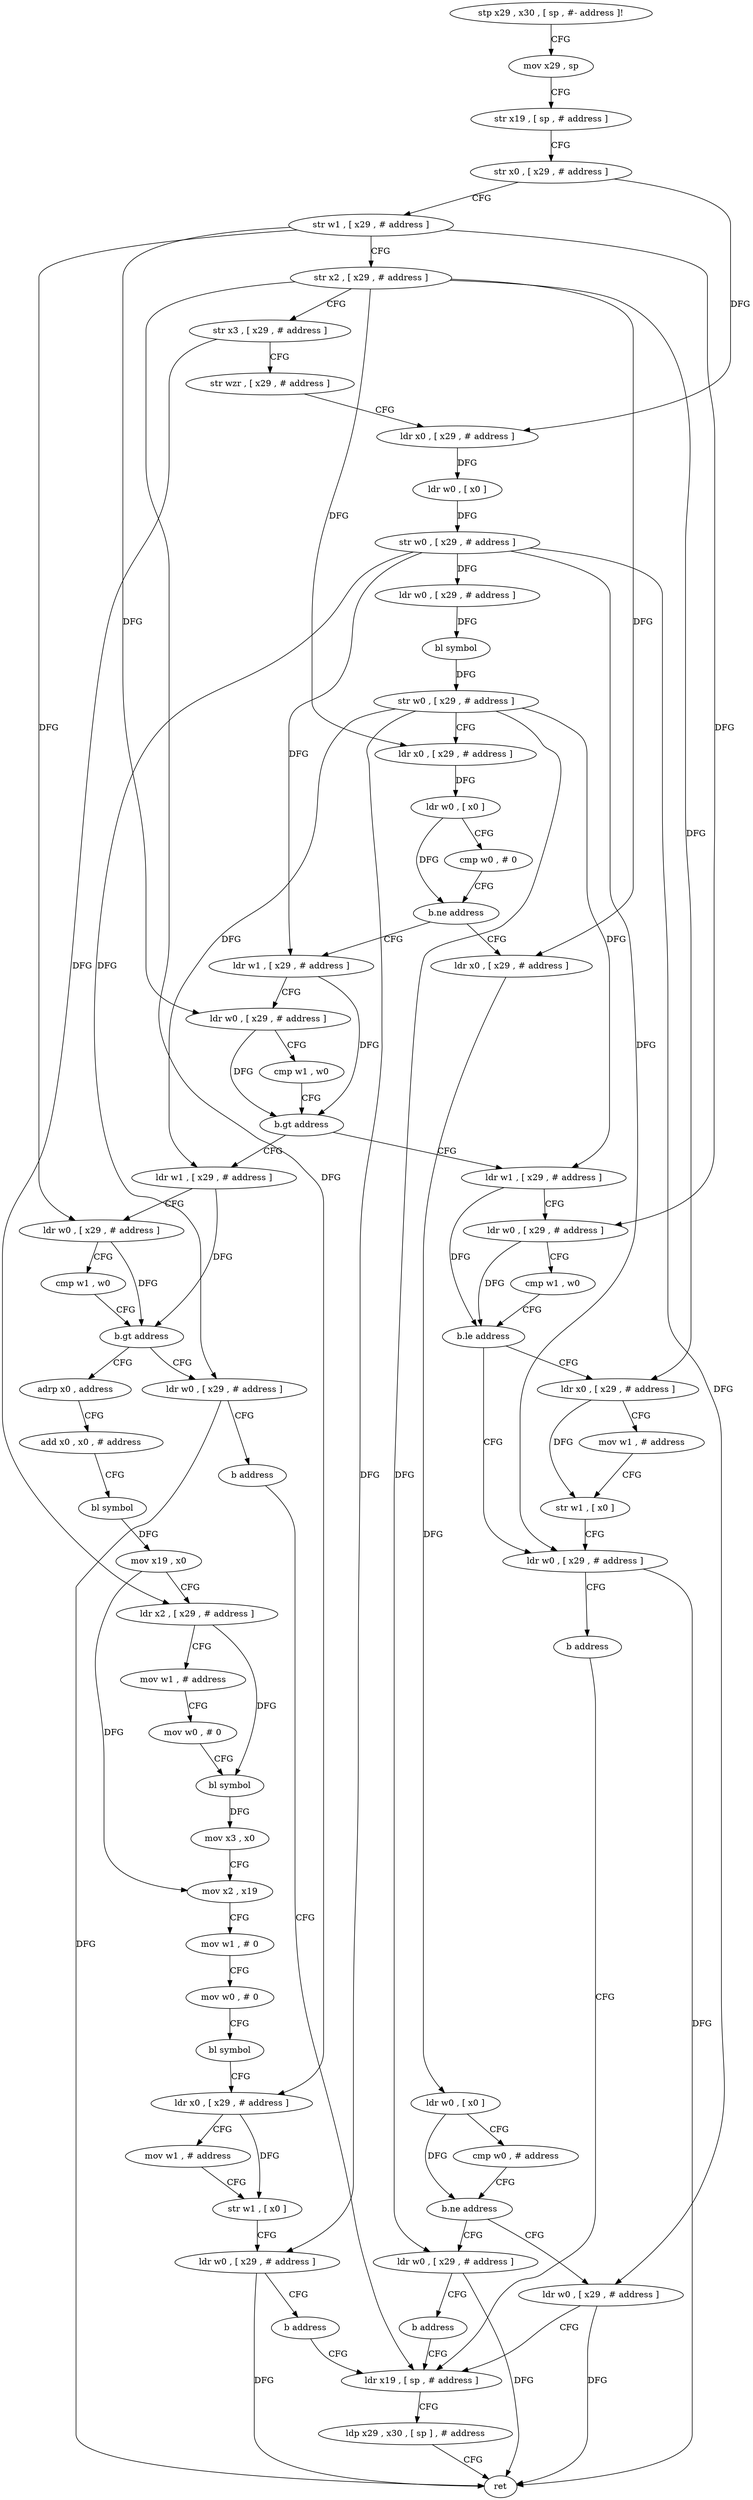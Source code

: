 digraph "func" {
"4216800" [label = "stp x29 , x30 , [ sp , #- address ]!" ]
"4216804" [label = "mov x29 , sp" ]
"4216808" [label = "str x19 , [ sp , # address ]" ]
"4216812" [label = "str x0 , [ x29 , # address ]" ]
"4216816" [label = "str w1 , [ x29 , # address ]" ]
"4216820" [label = "str x2 , [ x29 , # address ]" ]
"4216824" [label = "str x3 , [ x29 , # address ]" ]
"4216828" [label = "str wzr , [ x29 , # address ]" ]
"4216832" [label = "ldr x0 , [ x29 , # address ]" ]
"4216836" [label = "ldr w0 , [ x0 ]" ]
"4216840" [label = "str w0 , [ x29 , # address ]" ]
"4216844" [label = "ldr w0 , [ x29 , # address ]" ]
"4216848" [label = "bl symbol" ]
"4216852" [label = "str w0 , [ x29 , # address ]" ]
"4216856" [label = "ldr x0 , [ x29 , # address ]" ]
"4216860" [label = "ldr w0 , [ x0 ]" ]
"4216864" [label = "cmp w0 , # 0" ]
"4216868" [label = "b.ne address" ]
"4217020" [label = "ldr x0 , [ x29 , # address ]" ]
"4216872" [label = "ldr w1 , [ x29 , # address ]" ]
"4217024" [label = "ldr w0 , [ x0 ]" ]
"4217028" [label = "cmp w0 , # address" ]
"4217032" [label = "b.ne address" ]
"4217044" [label = "ldr w0 , [ x29 , # address ]" ]
"4217036" [label = "ldr w0 , [ x29 , # address ]" ]
"4216876" [label = "ldr w0 , [ x29 , # address ]" ]
"4216880" [label = "cmp w1 , w0" ]
"4216884" [label = "b.gt address" ]
"4216924" [label = "ldr w1 , [ x29 , # address ]" ]
"4216888" [label = "ldr w1 , [ x29 , # address ]" ]
"4217048" [label = "ldr x19 , [ sp , # address ]" ]
"4217040" [label = "b address" ]
"4216928" [label = "ldr w0 , [ x29 , # address ]" ]
"4216932" [label = "cmp w1 , w0" ]
"4216936" [label = "b.gt address" ]
"4217012" [label = "ldr w0 , [ x29 , # address ]" ]
"4216940" [label = "adrp x0 , address" ]
"4216892" [label = "ldr w0 , [ x29 , # address ]" ]
"4216896" [label = "cmp w1 , w0" ]
"4216900" [label = "b.le address" ]
"4216916" [label = "ldr w0 , [ x29 , # address ]" ]
"4216904" [label = "ldr x0 , [ x29 , # address ]" ]
"4217052" [label = "ldp x29 , x30 , [ sp ] , # address" ]
"4217056" [label = "ret" ]
"4217016" [label = "b address" ]
"4216944" [label = "add x0 , x0 , # address" ]
"4216948" [label = "bl symbol" ]
"4216952" [label = "mov x19 , x0" ]
"4216956" [label = "ldr x2 , [ x29 , # address ]" ]
"4216960" [label = "mov w1 , # address" ]
"4216964" [label = "mov w0 , # 0" ]
"4216968" [label = "bl symbol" ]
"4216972" [label = "mov x3 , x0" ]
"4216976" [label = "mov x2 , x19" ]
"4216980" [label = "mov w1 , # 0" ]
"4216984" [label = "mov w0 , # 0" ]
"4216988" [label = "bl symbol" ]
"4216992" [label = "ldr x0 , [ x29 , # address ]" ]
"4216996" [label = "mov w1 , # address" ]
"4217000" [label = "str w1 , [ x0 ]" ]
"4217004" [label = "ldr w0 , [ x29 , # address ]" ]
"4217008" [label = "b address" ]
"4216920" [label = "b address" ]
"4216908" [label = "mov w1 , # address" ]
"4216912" [label = "str w1 , [ x0 ]" ]
"4216800" -> "4216804" [ label = "CFG" ]
"4216804" -> "4216808" [ label = "CFG" ]
"4216808" -> "4216812" [ label = "CFG" ]
"4216812" -> "4216816" [ label = "CFG" ]
"4216812" -> "4216832" [ label = "DFG" ]
"4216816" -> "4216820" [ label = "CFG" ]
"4216816" -> "4216876" [ label = "DFG" ]
"4216816" -> "4216928" [ label = "DFG" ]
"4216816" -> "4216892" [ label = "DFG" ]
"4216820" -> "4216824" [ label = "CFG" ]
"4216820" -> "4216856" [ label = "DFG" ]
"4216820" -> "4217020" [ label = "DFG" ]
"4216820" -> "4216992" [ label = "DFG" ]
"4216820" -> "4216904" [ label = "DFG" ]
"4216824" -> "4216828" [ label = "CFG" ]
"4216824" -> "4216956" [ label = "DFG" ]
"4216828" -> "4216832" [ label = "CFG" ]
"4216832" -> "4216836" [ label = "DFG" ]
"4216836" -> "4216840" [ label = "DFG" ]
"4216840" -> "4216844" [ label = "DFG" ]
"4216840" -> "4216872" [ label = "DFG" ]
"4216840" -> "4217044" [ label = "DFG" ]
"4216840" -> "4217012" [ label = "DFG" ]
"4216840" -> "4216916" [ label = "DFG" ]
"4216844" -> "4216848" [ label = "DFG" ]
"4216848" -> "4216852" [ label = "DFG" ]
"4216852" -> "4216856" [ label = "CFG" ]
"4216852" -> "4217036" [ label = "DFG" ]
"4216852" -> "4216924" [ label = "DFG" ]
"4216852" -> "4216888" [ label = "DFG" ]
"4216852" -> "4217004" [ label = "DFG" ]
"4216856" -> "4216860" [ label = "DFG" ]
"4216860" -> "4216864" [ label = "CFG" ]
"4216860" -> "4216868" [ label = "DFG" ]
"4216864" -> "4216868" [ label = "CFG" ]
"4216868" -> "4217020" [ label = "CFG" ]
"4216868" -> "4216872" [ label = "CFG" ]
"4217020" -> "4217024" [ label = "DFG" ]
"4216872" -> "4216876" [ label = "CFG" ]
"4216872" -> "4216884" [ label = "DFG" ]
"4217024" -> "4217028" [ label = "CFG" ]
"4217024" -> "4217032" [ label = "DFG" ]
"4217028" -> "4217032" [ label = "CFG" ]
"4217032" -> "4217044" [ label = "CFG" ]
"4217032" -> "4217036" [ label = "CFG" ]
"4217044" -> "4217048" [ label = "CFG" ]
"4217044" -> "4217056" [ label = "DFG" ]
"4217036" -> "4217040" [ label = "CFG" ]
"4217036" -> "4217056" [ label = "DFG" ]
"4216876" -> "4216880" [ label = "CFG" ]
"4216876" -> "4216884" [ label = "DFG" ]
"4216880" -> "4216884" [ label = "CFG" ]
"4216884" -> "4216924" [ label = "CFG" ]
"4216884" -> "4216888" [ label = "CFG" ]
"4216924" -> "4216928" [ label = "CFG" ]
"4216924" -> "4216936" [ label = "DFG" ]
"4216888" -> "4216892" [ label = "CFG" ]
"4216888" -> "4216900" [ label = "DFG" ]
"4217048" -> "4217052" [ label = "CFG" ]
"4217040" -> "4217048" [ label = "CFG" ]
"4216928" -> "4216932" [ label = "CFG" ]
"4216928" -> "4216936" [ label = "DFG" ]
"4216932" -> "4216936" [ label = "CFG" ]
"4216936" -> "4217012" [ label = "CFG" ]
"4216936" -> "4216940" [ label = "CFG" ]
"4217012" -> "4217016" [ label = "CFG" ]
"4217012" -> "4217056" [ label = "DFG" ]
"4216940" -> "4216944" [ label = "CFG" ]
"4216892" -> "4216896" [ label = "CFG" ]
"4216892" -> "4216900" [ label = "DFG" ]
"4216896" -> "4216900" [ label = "CFG" ]
"4216900" -> "4216916" [ label = "CFG" ]
"4216900" -> "4216904" [ label = "CFG" ]
"4216916" -> "4216920" [ label = "CFG" ]
"4216916" -> "4217056" [ label = "DFG" ]
"4216904" -> "4216908" [ label = "CFG" ]
"4216904" -> "4216912" [ label = "DFG" ]
"4217052" -> "4217056" [ label = "CFG" ]
"4217016" -> "4217048" [ label = "CFG" ]
"4216944" -> "4216948" [ label = "CFG" ]
"4216948" -> "4216952" [ label = "DFG" ]
"4216952" -> "4216956" [ label = "CFG" ]
"4216952" -> "4216976" [ label = "DFG" ]
"4216956" -> "4216960" [ label = "CFG" ]
"4216956" -> "4216968" [ label = "DFG" ]
"4216960" -> "4216964" [ label = "CFG" ]
"4216964" -> "4216968" [ label = "CFG" ]
"4216968" -> "4216972" [ label = "DFG" ]
"4216972" -> "4216976" [ label = "CFG" ]
"4216976" -> "4216980" [ label = "CFG" ]
"4216980" -> "4216984" [ label = "CFG" ]
"4216984" -> "4216988" [ label = "CFG" ]
"4216988" -> "4216992" [ label = "CFG" ]
"4216992" -> "4216996" [ label = "CFG" ]
"4216992" -> "4217000" [ label = "DFG" ]
"4216996" -> "4217000" [ label = "CFG" ]
"4217000" -> "4217004" [ label = "CFG" ]
"4217004" -> "4217008" [ label = "CFG" ]
"4217004" -> "4217056" [ label = "DFG" ]
"4217008" -> "4217048" [ label = "CFG" ]
"4216920" -> "4217048" [ label = "CFG" ]
"4216908" -> "4216912" [ label = "CFG" ]
"4216912" -> "4216916" [ label = "CFG" ]
}
